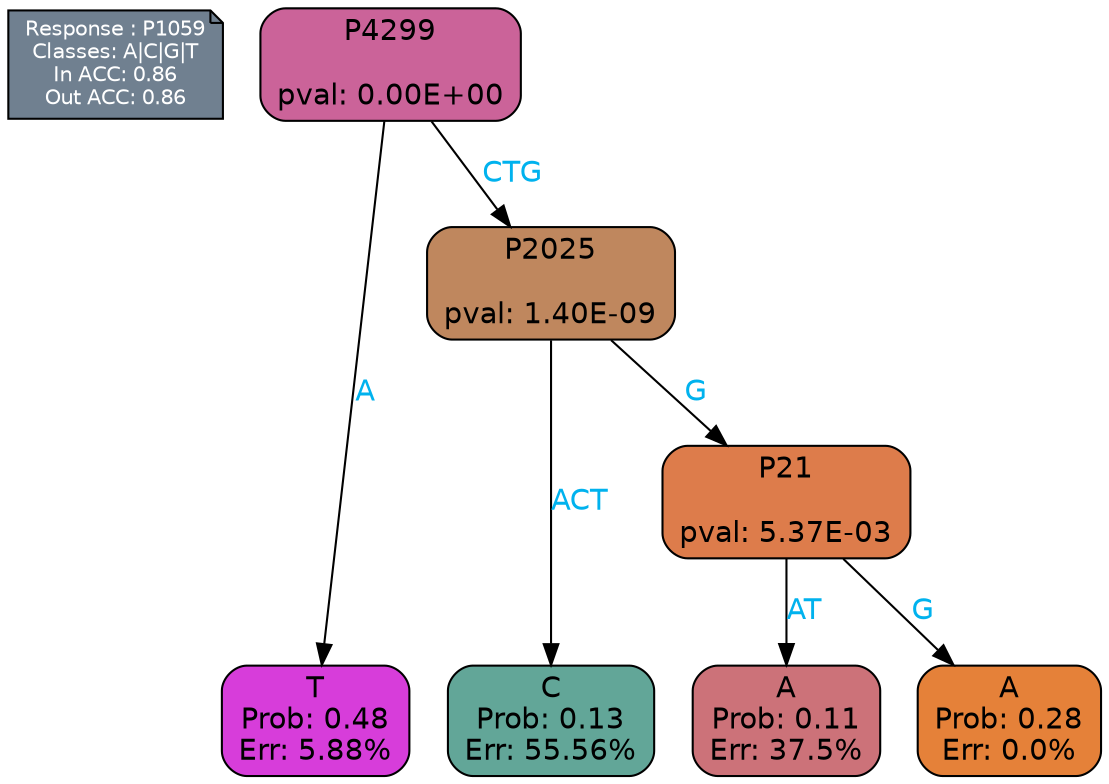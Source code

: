 digraph Tree {
node [shape=box, style="filled, rounded", color="black", fontname=helvetica] ;
graph [ranksep=equally, splines=polylines, bgcolor=transparent, dpi=600] ;
edge [fontname=helvetica] ;
LEGEND [label="Response : P1059
Classes: A|C|G|T
In ACC: 0.86
Out ACC: 0.86
",shape=note,align=left,style=filled,fillcolor="slategray",fontcolor="white",fontsize=10];1 [label="P4299

pval: 0.00E+00", fillcolor="#cb6399"] ;
2 [label="T
Prob: 0.48
Err: 5.88%", fillcolor="#d73dda"] ;
3 [label="P2025

pval: 1.40E-09", fillcolor="#bf875e"] ;
4 [label="C
Prob: 0.13
Err: 55.56%", fillcolor="#62a698"] ;
5 [label="P21

pval: 5.37E-03", fillcolor="#dd7c4b"] ;
6 [label="A
Prob: 0.11
Err: 37.5%", fillcolor="#cc7279"] ;
7 [label="A
Prob: 0.28
Err: 0.0%", fillcolor="#e58139"] ;
1 -> 2 [label="A",fontcolor=deepskyblue2] ;
1 -> 3 [label="CTG",fontcolor=deepskyblue2] ;
3 -> 4 [label="ACT",fontcolor=deepskyblue2] ;
3 -> 5 [label="G",fontcolor=deepskyblue2] ;
5 -> 6 [label="AT",fontcolor=deepskyblue2] ;
5 -> 7 [label="G",fontcolor=deepskyblue2] ;
{rank = same; 2;4;6;7;}{rank = same; LEGEND;1;}}
